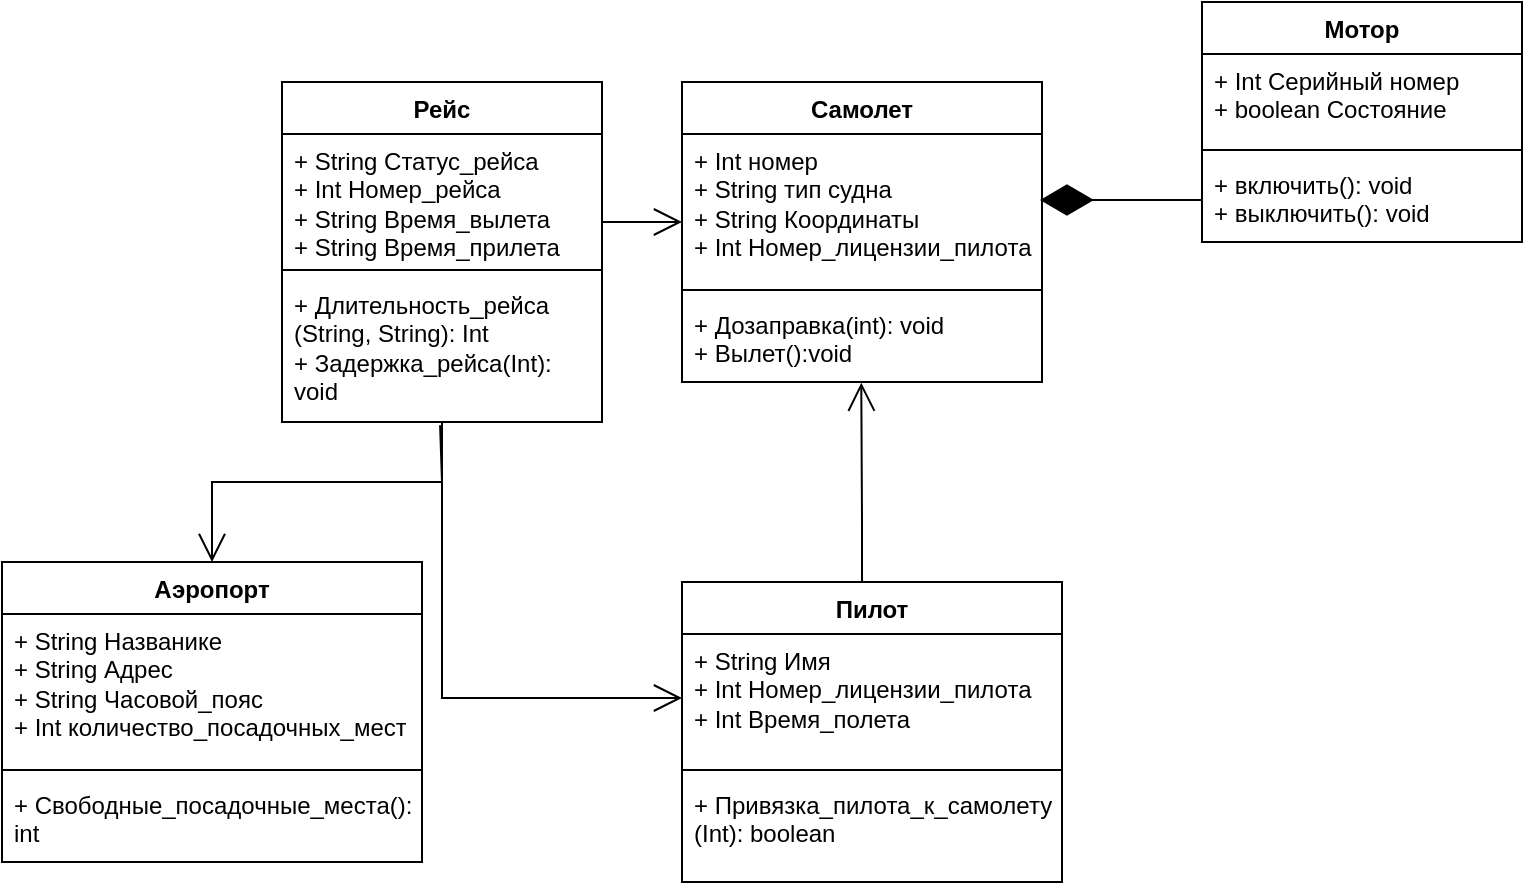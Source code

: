 <mxfile version="28.2.5">
  <diagram name="Страница — 1" id="DYFDuJzJZggshAcMHq7-">
    <mxGraphModel dx="1025" dy="507" grid="1" gridSize="10" guides="1" tooltips="1" connect="1" arrows="1" fold="1" page="1" pageScale="1" pageWidth="827" pageHeight="1169" math="0" shadow="0">
      <root>
        <mxCell id="0" />
        <mxCell id="1" parent="0" />
        <mxCell id="CEzDQQpDGu7afMJglTkz-1" value="Рейс" style="swimlane;fontStyle=1;align=center;verticalAlign=top;childLayout=stackLayout;horizontal=1;startSize=26;horizontalStack=0;resizeParent=1;resizeParentMax=0;resizeLast=0;collapsible=1;marginBottom=0;whiteSpace=wrap;html=1;" vertex="1" parent="1">
          <mxGeometry x="200" y="80" width="160" height="170" as="geometry" />
        </mxCell>
        <mxCell id="CEzDQQpDGu7afMJglTkz-2" value="&lt;div&gt;+ String Статус_рейса&lt;/div&gt;&lt;div&gt;+ Int Номер_рейса&lt;/div&gt;&lt;div&gt;+ String Время_вылета&lt;/div&gt;&lt;div&gt;+ String Время_прилета&lt;/div&gt;&lt;div&gt;&lt;br&gt;&lt;/div&gt;" style="text;strokeColor=none;fillColor=none;align=left;verticalAlign=top;spacingLeft=4;spacingRight=4;overflow=hidden;rotatable=0;points=[[0,0.5],[1,0.5]];portConstraint=eastwest;whiteSpace=wrap;html=1;" vertex="1" parent="CEzDQQpDGu7afMJglTkz-1">
          <mxGeometry y="26" width="160" height="64" as="geometry" />
        </mxCell>
        <mxCell id="CEzDQQpDGu7afMJglTkz-3" value="" style="line;strokeWidth=1;fillColor=none;align=left;verticalAlign=middle;spacingTop=-1;spacingLeft=3;spacingRight=3;rotatable=0;labelPosition=right;points=[];portConstraint=eastwest;strokeColor=inherit;" vertex="1" parent="CEzDQQpDGu7afMJglTkz-1">
          <mxGeometry y="90" width="160" height="8" as="geometry" />
        </mxCell>
        <mxCell id="CEzDQQpDGu7afMJglTkz-4" value="&lt;div&gt;+ Длительность_рейса (String, String): Int&lt;/div&gt;&lt;div&gt;+ Задержка_рейса(Int): void&lt;/div&gt;" style="text;strokeColor=none;fillColor=none;align=left;verticalAlign=top;spacingLeft=4;spacingRight=4;overflow=hidden;rotatable=0;points=[[0,0.5],[1,0.5]];portConstraint=eastwest;whiteSpace=wrap;html=1;" vertex="1" parent="CEzDQQpDGu7afMJglTkz-1">
          <mxGeometry y="98" width="160" height="72" as="geometry" />
        </mxCell>
        <mxCell id="CEzDQQpDGu7afMJglTkz-5" value="Самолет" style="swimlane;fontStyle=1;align=center;verticalAlign=top;childLayout=stackLayout;horizontal=1;startSize=26;horizontalStack=0;resizeParent=1;resizeParentMax=0;resizeLast=0;collapsible=1;marginBottom=0;whiteSpace=wrap;html=1;" vertex="1" parent="1">
          <mxGeometry x="400" y="80" width="180" height="150" as="geometry">
            <mxRectangle x="440" y="80" width="90" height="30" as="alternateBounds" />
          </mxGeometry>
        </mxCell>
        <mxCell id="CEzDQQpDGu7afMJglTkz-6" value="&lt;div&gt;+ Int номер&lt;/div&gt;&lt;div&gt;+ String тип судна&lt;/div&gt;&lt;div&gt;+ String Координаты&lt;/div&gt;&lt;div&gt;+ Int Номер_лицензии_пилота&lt;/div&gt;" style="text;strokeColor=none;fillColor=none;align=left;verticalAlign=top;spacingLeft=4;spacingRight=4;overflow=hidden;rotatable=0;points=[[0,0.5],[1,0.5]];portConstraint=eastwest;whiteSpace=wrap;html=1;" vertex="1" parent="CEzDQQpDGu7afMJglTkz-5">
          <mxGeometry y="26" width="180" height="74" as="geometry" />
        </mxCell>
        <mxCell id="CEzDQQpDGu7afMJglTkz-7" value="" style="line;strokeWidth=1;fillColor=none;align=left;verticalAlign=middle;spacingTop=-1;spacingLeft=3;spacingRight=3;rotatable=0;labelPosition=right;points=[];portConstraint=eastwest;strokeColor=inherit;" vertex="1" parent="CEzDQQpDGu7afMJglTkz-5">
          <mxGeometry y="100" width="180" height="8" as="geometry" />
        </mxCell>
        <mxCell id="CEzDQQpDGu7afMJglTkz-8" value="&lt;div&gt;+ Дозаправка(int): void&lt;/div&gt;&lt;div&gt;+ Вылет():void&lt;/div&gt;" style="text;strokeColor=none;fillColor=none;align=left;verticalAlign=top;spacingLeft=4;spacingRight=4;overflow=hidden;rotatable=0;points=[[0,0.5],[1,0.5]];portConstraint=eastwest;whiteSpace=wrap;html=1;" vertex="1" parent="CEzDQQpDGu7afMJglTkz-5">
          <mxGeometry y="108" width="180" height="42" as="geometry" />
        </mxCell>
        <mxCell id="CEzDQQpDGu7afMJglTkz-10" value="Пилот" style="swimlane;fontStyle=1;align=center;verticalAlign=top;childLayout=stackLayout;horizontal=1;startSize=26;horizontalStack=0;resizeParent=1;resizeParentMax=0;resizeLast=0;collapsible=1;marginBottom=0;whiteSpace=wrap;html=1;" vertex="1" parent="1">
          <mxGeometry x="400" y="330" width="190" height="150" as="geometry" />
        </mxCell>
        <mxCell id="CEzDQQpDGu7afMJglTkz-11" value="&lt;div&gt;+ String Имя&lt;/div&gt;&lt;div&gt;&lt;div&gt;+ Int Номер_лицензии_пилота&lt;/div&gt;&lt;/div&gt;&lt;div&gt;+ Int Время_полета&lt;/div&gt;" style="text;strokeColor=none;fillColor=none;align=left;verticalAlign=top;spacingLeft=4;spacingRight=4;overflow=hidden;rotatable=0;points=[[0,0.5],[1,0.5]];portConstraint=eastwest;whiteSpace=wrap;html=1;" vertex="1" parent="CEzDQQpDGu7afMJglTkz-10">
          <mxGeometry y="26" width="190" height="64" as="geometry" />
        </mxCell>
        <mxCell id="CEzDQQpDGu7afMJglTkz-12" value="" style="line;strokeWidth=1;fillColor=none;align=left;verticalAlign=middle;spacingTop=-1;spacingLeft=3;spacingRight=3;rotatable=0;labelPosition=right;points=[];portConstraint=eastwest;strokeColor=inherit;" vertex="1" parent="CEzDQQpDGu7afMJglTkz-10">
          <mxGeometry y="90" width="190" height="8" as="geometry" />
        </mxCell>
        <mxCell id="CEzDQQpDGu7afMJglTkz-13" value="+ Привязка_пилота_к_самолету (Int): boolean" style="text;strokeColor=none;fillColor=none;align=left;verticalAlign=top;spacingLeft=4;spacingRight=4;overflow=hidden;rotatable=0;points=[[0,0.5],[1,0.5]];portConstraint=eastwest;whiteSpace=wrap;html=1;" vertex="1" parent="CEzDQQpDGu7afMJglTkz-10">
          <mxGeometry y="98" width="190" height="52" as="geometry" />
        </mxCell>
        <mxCell id="CEzDQQpDGu7afMJglTkz-14" value="" style="endArrow=open;endFill=1;endSize=12;html=1;rounded=0;entryX=0.498;entryY=1.008;entryDx=0;entryDy=0;entryPerimeter=0;" edge="1" parent="1" target="CEzDQQpDGu7afMJglTkz-8">
          <mxGeometry width="160" relative="1" as="geometry">
            <mxPoint x="490" y="330" as="sourcePoint" />
            <mxPoint x="480" y="250" as="targetPoint" />
            <Array as="points">
              <mxPoint x="490" y="310" />
              <mxPoint x="490" y="300" />
            </Array>
          </mxGeometry>
        </mxCell>
        <mxCell id="CEzDQQpDGu7afMJglTkz-15" value="" style="endArrow=open;endFill=1;endSize=12;html=1;rounded=0;entryX=0;entryY=0.5;entryDx=0;entryDy=0;exitX=0.5;exitY=1;exitDx=0;exitDy=0;" edge="1" parent="1" source="CEzDQQpDGu7afMJglTkz-1" target="CEzDQQpDGu7afMJglTkz-11">
          <mxGeometry width="160" relative="1" as="geometry">
            <mxPoint x="330" y="300" as="sourcePoint" />
            <mxPoint x="490" y="300" as="targetPoint" />
            <Array as="points">
              <mxPoint x="280" y="388" />
            </Array>
          </mxGeometry>
        </mxCell>
        <mxCell id="CEzDQQpDGu7afMJglTkz-16" value="Аэропорт" style="swimlane;fontStyle=1;align=center;verticalAlign=top;childLayout=stackLayout;horizontal=1;startSize=26;horizontalStack=0;resizeParent=1;resizeParentMax=0;resizeLast=0;collapsible=1;marginBottom=0;whiteSpace=wrap;html=1;" vertex="1" parent="1">
          <mxGeometry x="60" y="320" width="210" height="150" as="geometry" />
        </mxCell>
        <mxCell id="CEzDQQpDGu7afMJglTkz-17" value="&lt;div&gt;+ String Названике&lt;/div&gt;&lt;div&gt;+ String Адрес&lt;/div&gt;&lt;div&gt;+ String Часовой_пояс&lt;/div&gt;&lt;div&gt;+ Int количество_посадочных_мест&lt;/div&gt;" style="text;strokeColor=none;fillColor=none;align=left;verticalAlign=top;spacingLeft=4;spacingRight=4;overflow=hidden;rotatable=0;points=[[0,0.5],[1,0.5]];portConstraint=eastwest;whiteSpace=wrap;html=1;" vertex="1" parent="CEzDQQpDGu7afMJglTkz-16">
          <mxGeometry y="26" width="210" height="74" as="geometry" />
        </mxCell>
        <mxCell id="CEzDQQpDGu7afMJglTkz-18" value="" style="line;strokeWidth=1;fillColor=none;align=left;verticalAlign=middle;spacingTop=-1;spacingLeft=3;spacingRight=3;rotatable=0;labelPosition=right;points=[];portConstraint=eastwest;strokeColor=inherit;" vertex="1" parent="CEzDQQpDGu7afMJglTkz-16">
          <mxGeometry y="100" width="210" height="8" as="geometry" />
        </mxCell>
        <mxCell id="CEzDQQpDGu7afMJglTkz-19" value="+ Свободные_посадочные_места(): int" style="text;strokeColor=none;fillColor=none;align=left;verticalAlign=top;spacingLeft=4;spacingRight=4;overflow=hidden;rotatable=0;points=[[0,0.5],[1,0.5]];portConstraint=eastwest;whiteSpace=wrap;html=1;" vertex="1" parent="CEzDQQpDGu7afMJglTkz-16">
          <mxGeometry y="108" width="210" height="42" as="geometry" />
        </mxCell>
        <mxCell id="CEzDQQpDGu7afMJglTkz-20" value="" style="endArrow=open;endFill=1;endSize=12;html=1;rounded=0;exitX=0.494;exitY=1.023;exitDx=0;exitDy=0;exitPerimeter=0;entryX=0.5;entryY=0;entryDx=0;entryDy=0;" edge="1" parent="1" source="CEzDQQpDGu7afMJglTkz-4" target="CEzDQQpDGu7afMJglTkz-16">
          <mxGeometry width="160" relative="1" as="geometry">
            <mxPoint x="330" y="300" as="sourcePoint" />
            <mxPoint x="490" y="300" as="targetPoint" />
            <Array as="points">
              <mxPoint x="280" y="280" />
              <mxPoint x="165" y="280" />
            </Array>
          </mxGeometry>
        </mxCell>
        <mxCell id="CEzDQQpDGu7afMJglTkz-21" value="Мотор" style="swimlane;fontStyle=1;align=center;verticalAlign=top;childLayout=stackLayout;horizontal=1;startSize=26;horizontalStack=0;resizeParent=1;resizeParentMax=0;resizeLast=0;collapsible=1;marginBottom=0;whiteSpace=wrap;html=1;" vertex="1" parent="1">
          <mxGeometry x="660" y="40" width="160" height="120" as="geometry" />
        </mxCell>
        <mxCell id="CEzDQQpDGu7afMJglTkz-22" value="&lt;div&gt;+ Int Серийный номер&lt;/div&gt;&lt;div&gt;+ boolean Состояние&lt;/div&gt;&lt;div&gt;&lt;br&gt;&lt;/div&gt;" style="text;strokeColor=none;fillColor=none;align=left;verticalAlign=top;spacingLeft=4;spacingRight=4;overflow=hidden;rotatable=0;points=[[0,0.5],[1,0.5]];portConstraint=eastwest;whiteSpace=wrap;html=1;" vertex="1" parent="CEzDQQpDGu7afMJglTkz-21">
          <mxGeometry y="26" width="160" height="44" as="geometry" />
        </mxCell>
        <mxCell id="CEzDQQpDGu7afMJglTkz-23" value="" style="line;strokeWidth=1;fillColor=none;align=left;verticalAlign=middle;spacingTop=-1;spacingLeft=3;spacingRight=3;rotatable=0;labelPosition=right;points=[];portConstraint=eastwest;strokeColor=inherit;" vertex="1" parent="CEzDQQpDGu7afMJglTkz-21">
          <mxGeometry y="70" width="160" height="8" as="geometry" />
        </mxCell>
        <mxCell id="CEzDQQpDGu7afMJglTkz-24" value="&lt;div&gt;+ включить(): void&lt;/div&gt;&lt;div&gt;+ выключить(): void&lt;/div&gt;" style="text;strokeColor=none;fillColor=none;align=left;verticalAlign=top;spacingLeft=4;spacingRight=4;overflow=hidden;rotatable=0;points=[[0,0.5],[1,0.5]];portConstraint=eastwest;whiteSpace=wrap;html=1;" vertex="1" parent="CEzDQQpDGu7afMJglTkz-21">
          <mxGeometry y="78" width="160" height="42" as="geometry" />
        </mxCell>
        <mxCell id="CEzDQQpDGu7afMJglTkz-25" value="" style="endArrow=diamondThin;endFill=1;endSize=24;html=1;rounded=0;exitX=0;exitY=0.5;exitDx=0;exitDy=0;" edge="1" parent="1" source="CEzDQQpDGu7afMJglTkz-24">
          <mxGeometry width="160" relative="1" as="geometry">
            <mxPoint x="640" y="180" as="sourcePoint" />
            <mxPoint x="579" y="139" as="targetPoint" />
          </mxGeometry>
        </mxCell>
        <mxCell id="CEzDQQpDGu7afMJglTkz-9" value="" style="endArrow=open;endFill=1;endSize=12;html=1;rounded=0;" edge="1" parent="1">
          <mxGeometry width="160" relative="1" as="geometry">
            <mxPoint x="360" y="150" as="sourcePoint" />
            <mxPoint x="400" y="150" as="targetPoint" />
            <Array as="points">
              <mxPoint x="400" y="150" />
            </Array>
          </mxGeometry>
        </mxCell>
      </root>
    </mxGraphModel>
  </diagram>
</mxfile>

